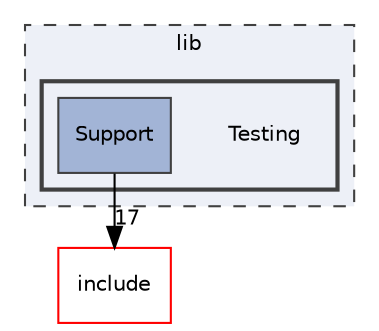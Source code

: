 digraph "lib/Testing"
{
 // LATEX_PDF_SIZE
  bgcolor="transparent";
  edge [fontname="Helvetica",fontsize="10",labelfontname="Helvetica",labelfontsize="10"];
  node [fontname="Helvetica",fontsize="10",shape="box"];
  compound=true
  subgraph clusterdir_97aefd0d527b934f1d99a682da8fe6a9 {
    graph [ bgcolor="#edf0f7", pencolor="grey25", style="filled,dashed,", label="lib", fontname="Helvetica", fontsize="10", URL="dir_97aefd0d527b934f1d99a682da8fe6a9.html"]
  subgraph clusterdir_0f433407364729c9f0db372bf61d54a3 {
    graph [ bgcolor="#edf0f7", pencolor="grey25", style="filled,bold,", label="", fontname="Helvetica", fontsize="10", URL="dir_0f433407364729c9f0db372bf61d54a3.html"]
    dir_0f433407364729c9f0db372bf61d54a3 [shape=plaintext, label="Testing"];
  dir_1e40e51cae1a7d18fca7f7634a69dda6 [label="Support", style="filled,", fillcolor="#a2b4d6", color="grey25", URL="dir_1e40e51cae1a7d18fca7f7634a69dda6.html"];
  }
  }
  dir_d44c64559bbebec7f509842c48db8b23 [label="include", style="", fillcolor="#edf0f7", color="red", URL="dir_d44c64559bbebec7f509842c48db8b23.html"];
  dir_1e40e51cae1a7d18fca7f7634a69dda6->dir_d44c64559bbebec7f509842c48db8b23 [headlabel="17", labeldistance=1.5 headhref="dir_000185_000082.html"];
}
